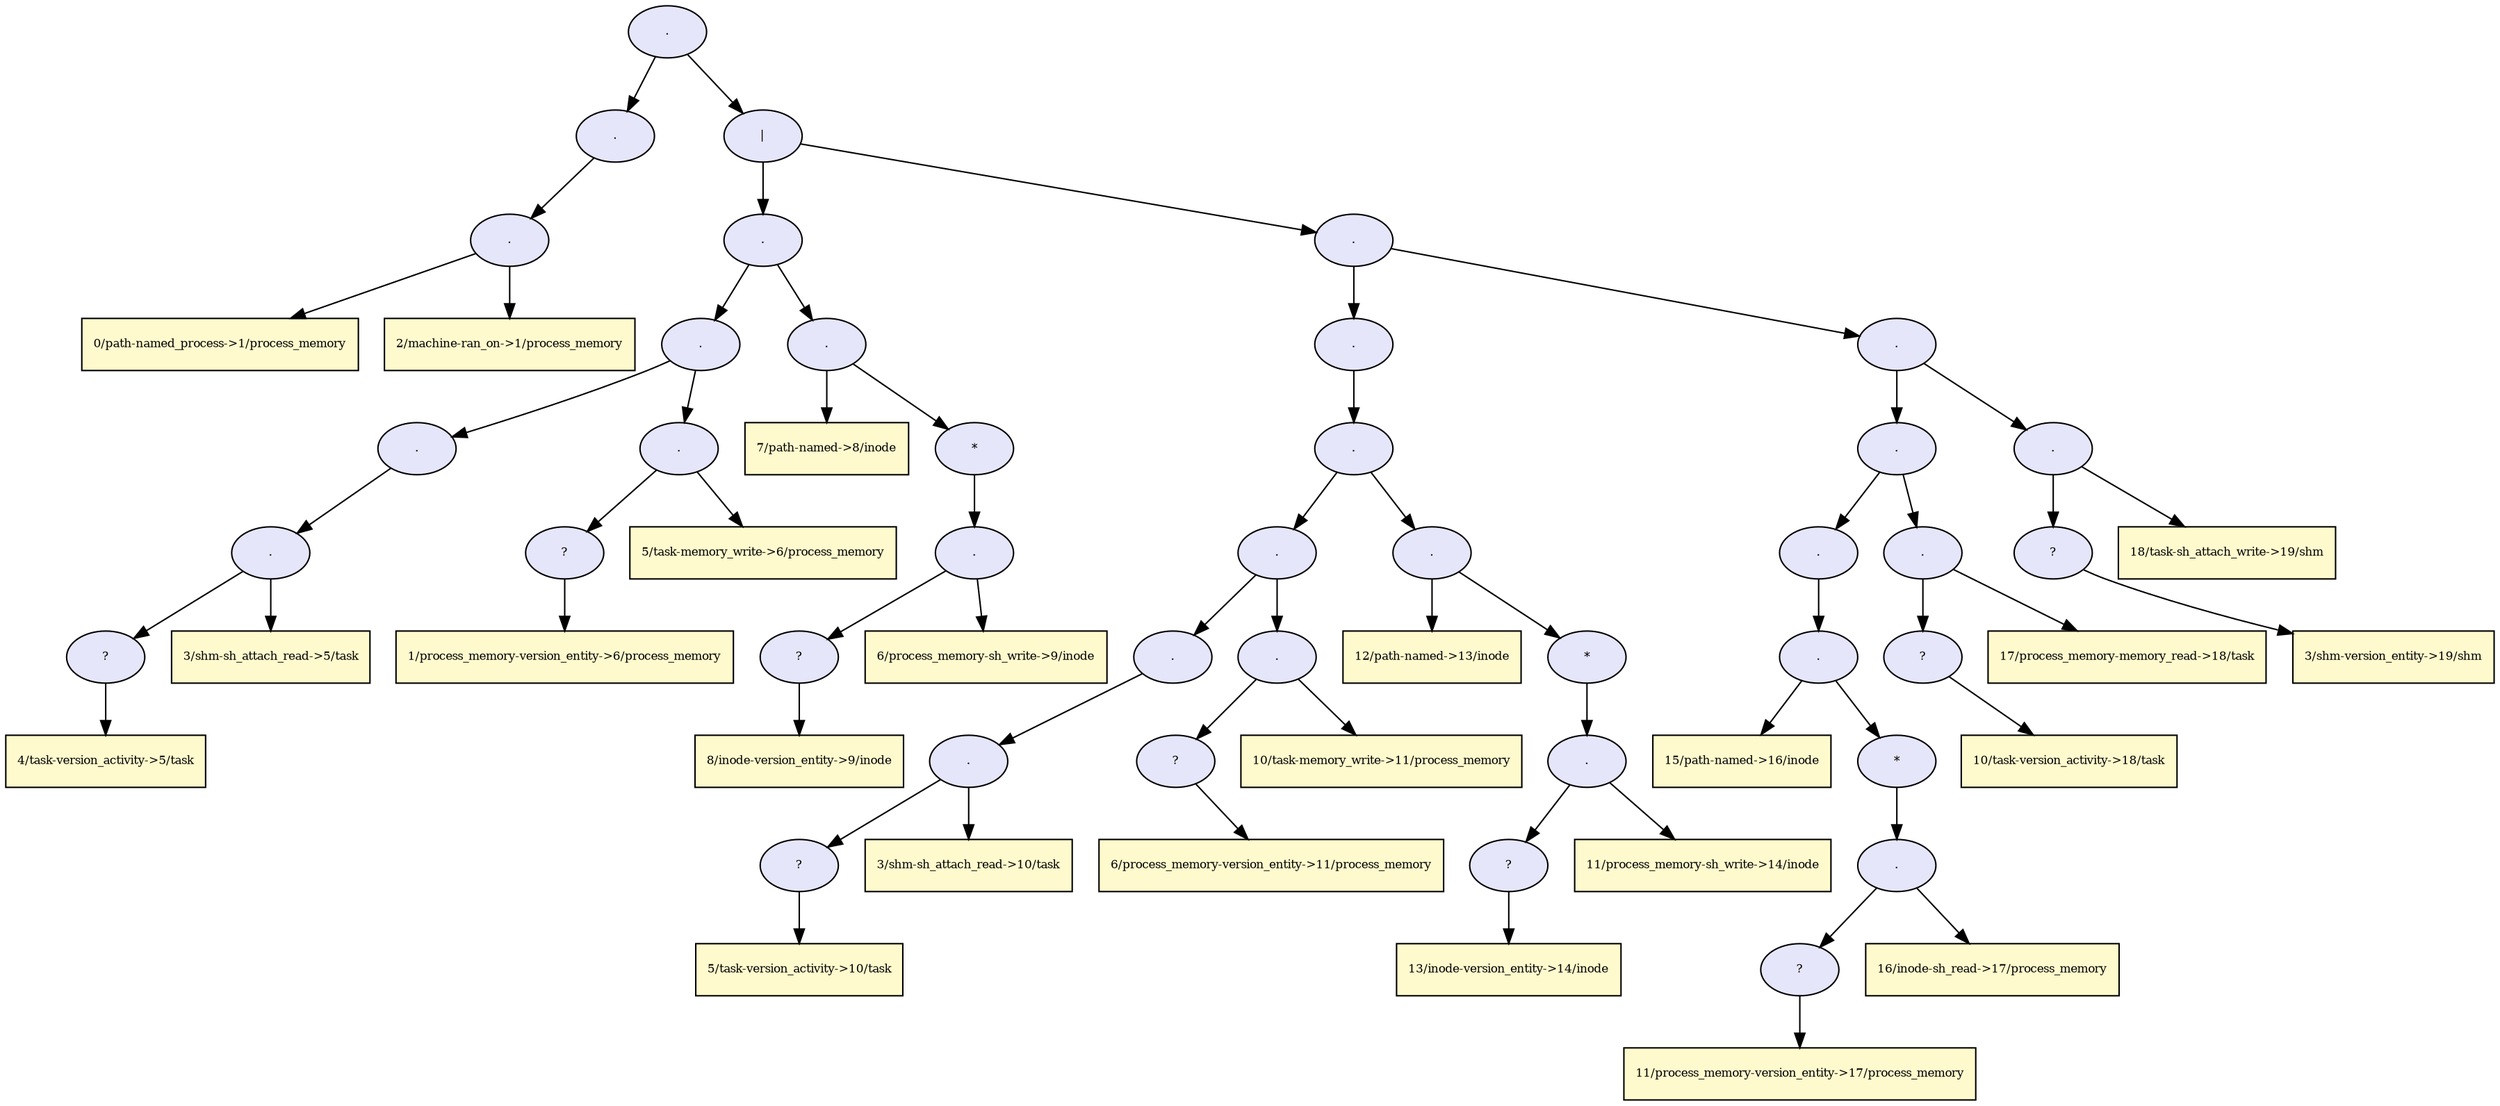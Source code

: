 digraph RGL__DirectedAdjacencyGraph {61[fontsize = 8,label = ".",shape = ellipse, fillcolor="#e6e6fa", style = filled]

61 -> 3[fontsize = 8, color="#000000"]

3[fontsize = 8,label = ".",shape = ellipse, fillcolor="#e6e6fa", style = filled]

3 -> 2[fontsize = 8, color="#000000"]

2[fontsize = 8,label = ".",shape = ellipse, fillcolor="#e6e6fa", style = filled]

2 -> 0[fontsize = 8, color="#000000"]

0[fontsize = 8,label = "0/path-named_process->1/process_memory",shape = rectangle, fillcolor="#fffacd", style = filled]

2 -> 1[fontsize = 8, color="#000000"]

1[fontsize = 8,label = "2/machine-ran_on->1/process_memory",shape = rectangle, fillcolor="#fffacd", style = filled]

61 -> 60[fontsize = 8, color="#000000"]

60[fontsize = 8,label = "|",shape = ellipse, fillcolor="#e6e6fa", style = filled]

60 -> 21[fontsize = 8, color="#000000"]

21[fontsize = 8,label = ".",shape = ellipse, fillcolor="#e6e6fa", style = filled]

21 -> 13[fontsize = 8, color="#000000"]

13[fontsize = 8,label = ".",shape = ellipse, fillcolor="#e6e6fa", style = filled]

13 -> 8[fontsize = 8, color="#000000"]

8[fontsize = 8,label = ".",shape = ellipse, fillcolor="#e6e6fa", style = filled]

8 -> 7[fontsize = 8, color="#000000"]

7[fontsize = 8,label = ".",shape = ellipse, fillcolor="#e6e6fa", style = filled]

7 -> 5[fontsize = 8, color="#000000"]

5[fontsize = 8,label = "?",shape = ellipse, fillcolor="#e6e6fa", style = filled]

5 -> 4[fontsize = 8, color="#000000"]

4[fontsize = 8,label = "4/task-version_activity->5/task",shape = rectangle, fillcolor="#fffacd", style = filled]

7 -> 6[fontsize = 8, color="#000000"]

6[fontsize = 8,label = "3/shm-sh_attach_read->5/task",shape = rectangle, fillcolor="#fffacd", style = filled]

13 -> 12[fontsize = 8, color="#000000"]

12[fontsize = 8,label = ".",shape = ellipse, fillcolor="#e6e6fa", style = filled]

12 -> 10[fontsize = 8, color="#000000"]

10[fontsize = 8,label = "?",shape = ellipse, fillcolor="#e6e6fa", style = filled]

10 -> 9[fontsize = 8, color="#000000"]

9[fontsize = 8,label = "1/process_memory-version_entity->6/process_memory",shape = rectangle, fillcolor="#fffacd", style = filled]

12 -> 11[fontsize = 8, color="#000000"]

11[fontsize = 8,label = "5/task-memory_write->6/process_memory",shape = rectangle, fillcolor="#fffacd", style = filled]

21 -> 20[fontsize = 8, color="#000000"]

20[fontsize = 8,label = ".",shape = ellipse, fillcolor="#e6e6fa", style = filled]

20 -> 14[fontsize = 8, color="#000000"]

14[fontsize = 8,label = "7/path-named->8/inode",shape = rectangle, fillcolor="#fffacd", style = filled]

20 -> 19[fontsize = 8, color="#000000"]

19[fontsize = 8,label = "*",shape = ellipse, fillcolor="#e6e6fa", style = filled]

19 -> 18[fontsize = 8, color="#000000"]

18[fontsize = 8,label = ".",shape = ellipse, fillcolor="#e6e6fa", style = filled]

18 -> 16[fontsize = 8, color="#000000"]

16[fontsize = 8,label = "?",shape = ellipse, fillcolor="#e6e6fa", style = filled]

16 -> 15[fontsize = 8, color="#000000"]

15[fontsize = 8,label = "8/inode-version_entity->9/inode",shape = rectangle, fillcolor="#fffacd", style = filled]

18 -> 17[fontsize = 8, color="#000000"]

17[fontsize = 8,label = "6/process_memory-sh_write->9/inode",shape = rectangle, fillcolor="#fffacd", style = filled]

60 -> 59[fontsize = 8, color="#000000"]

59[fontsize = 8,label = ".",shape = ellipse, fillcolor="#e6e6fa", style = filled]

59 -> 40[fontsize = 8, color="#000000"]

40[fontsize = 8,label = ".",shape = ellipse, fillcolor="#e6e6fa", style = filled]

40 -> 39[fontsize = 8, color="#000000"]

39[fontsize = 8,label = ".",shape = ellipse, fillcolor="#e6e6fa", style = filled]

39 -> 31[fontsize = 8, color="#000000"]

31[fontsize = 8,label = ".",shape = ellipse, fillcolor="#e6e6fa", style = filled]

31 -> 26[fontsize = 8, color="#000000"]

26[fontsize = 8,label = ".",shape = ellipse, fillcolor="#e6e6fa", style = filled]

26 -> 25[fontsize = 8, color="#000000"]

25[fontsize = 8,label = ".",shape = ellipse, fillcolor="#e6e6fa", style = filled]

25 -> 23[fontsize = 8, color="#000000"]

23[fontsize = 8,label = "?",shape = ellipse, fillcolor="#e6e6fa", style = filled]

23 -> 22[fontsize = 8, color="#000000"]

22[fontsize = 8,label = "5/task-version_activity->10/task",shape = rectangle, fillcolor="#fffacd", style = filled]

25 -> 24[fontsize = 8, color="#000000"]

24[fontsize = 8,label = "3/shm-sh_attach_read->10/task",shape = rectangle, fillcolor="#fffacd", style = filled]

31 -> 30[fontsize = 8, color="#000000"]

30[fontsize = 8,label = ".",shape = ellipse, fillcolor="#e6e6fa", style = filled]

30 -> 28[fontsize = 8, color="#000000"]

28[fontsize = 8,label = "?",shape = ellipse, fillcolor="#e6e6fa", style = filled]

28 -> 27[fontsize = 8, color="#000000"]

27[fontsize = 8,label = "6/process_memory-version_entity->11/process_memory",shape = rectangle, fillcolor="#fffacd", style = filled]

30 -> 29[fontsize = 8, color="#000000"]

29[fontsize = 8,label = "10/task-memory_write->11/process_memory",shape = rectangle, fillcolor="#fffacd", style = filled]

39 -> 38[fontsize = 8, color="#000000"]

38[fontsize = 8,label = ".",shape = ellipse, fillcolor="#e6e6fa", style = filled]

38 -> 32[fontsize = 8, color="#000000"]

32[fontsize = 8,label = "12/path-named->13/inode",shape = rectangle, fillcolor="#fffacd", style = filled]

38 -> 37[fontsize = 8, color="#000000"]

37[fontsize = 8,label = "*",shape = ellipse, fillcolor="#e6e6fa", style = filled]

37 -> 36[fontsize = 8, color="#000000"]

36[fontsize = 8,label = ".",shape = ellipse, fillcolor="#e6e6fa", style = filled]

36 -> 34[fontsize = 8, color="#000000"]

34[fontsize = 8,label = "?",shape = ellipse, fillcolor="#e6e6fa", style = filled]

34 -> 33[fontsize = 8, color="#000000"]

33[fontsize = 8,label = "13/inode-version_entity->14/inode",shape = rectangle, fillcolor="#fffacd", style = filled]

36 -> 35[fontsize = 8, color="#000000"]

35[fontsize = 8,label = "11/process_memory-sh_write->14/inode",shape = rectangle, fillcolor="#fffacd", style = filled]

59 -> 58[fontsize = 8, color="#000000"]

58[fontsize = 8,label = ".",shape = ellipse, fillcolor="#e6e6fa", style = filled]

58 -> 53[fontsize = 8, color="#000000"]

53[fontsize = 8,label = ".",shape = ellipse, fillcolor="#e6e6fa", style = filled]

53 -> 48[fontsize = 8, color="#000000"]

48[fontsize = 8,label = ".",shape = ellipse, fillcolor="#e6e6fa", style = filled]

48 -> 47[fontsize = 8, color="#000000"]

47[fontsize = 8,label = ".",shape = ellipse, fillcolor="#e6e6fa", style = filled]

47 -> 41[fontsize = 8, color="#000000"]

41[fontsize = 8,label = "15/path-named->16/inode",shape = rectangle, fillcolor="#fffacd", style = filled]

47 -> 46[fontsize = 8, color="#000000"]

46[fontsize = 8,label = "*",shape = ellipse, fillcolor="#e6e6fa", style = filled]

46 -> 45[fontsize = 8, color="#000000"]

45[fontsize = 8,label = ".",shape = ellipse, fillcolor="#e6e6fa", style = filled]

45 -> 43[fontsize = 8, color="#000000"]

43[fontsize = 8,label = "?",shape = ellipse, fillcolor="#e6e6fa", style = filled]

43 -> 42[fontsize = 8, color="#000000"]

42[fontsize = 8,label = "11/process_memory-version_entity->17/process_memory",shape = rectangle, fillcolor="#fffacd", style = filled]

45 -> 44[fontsize = 8, color="#000000"]

44[fontsize = 8,label = "16/inode-sh_read->17/process_memory",shape = rectangle, fillcolor="#fffacd", style = filled]

53 -> 52[fontsize = 8, color="#000000"]

52[fontsize = 8,label = ".",shape = ellipse, fillcolor="#e6e6fa", style = filled]

52 -> 50[fontsize = 8, color="#000000"]

50[fontsize = 8,label = "?",shape = ellipse, fillcolor="#e6e6fa", style = filled]

50 -> 49[fontsize = 8, color="#000000"]

49[fontsize = 8,label = "10/task-version_activity->18/task",shape = rectangle, fillcolor="#fffacd", style = filled]

52 -> 51[fontsize = 8, color="#000000"]

51[fontsize = 8,label = "17/process_memory-memory_read->18/task",shape = rectangle, fillcolor="#fffacd", style = filled]

58 -> 57[fontsize = 8, color="#000000"]

57[fontsize = 8,label = ".",shape = ellipse, fillcolor="#e6e6fa", style = filled]

57 -> 55[fontsize = 8, color="#000000"]

55[fontsize = 8,label = "?",shape = ellipse, fillcolor="#e6e6fa", style = filled]

55 -> 54[fontsize = 8, color="#000000"]

54[fontsize = 8,label = "3/shm-version_entity->19/shm",shape = rectangle, fillcolor="#fffacd", style = filled]

57 -> 56[fontsize = 8, color="#000000"]

56[fontsize = 8,label = "18/task-sh_attach_write->19/shm",shape = rectangle, fillcolor="#fffacd", style = filled]

}